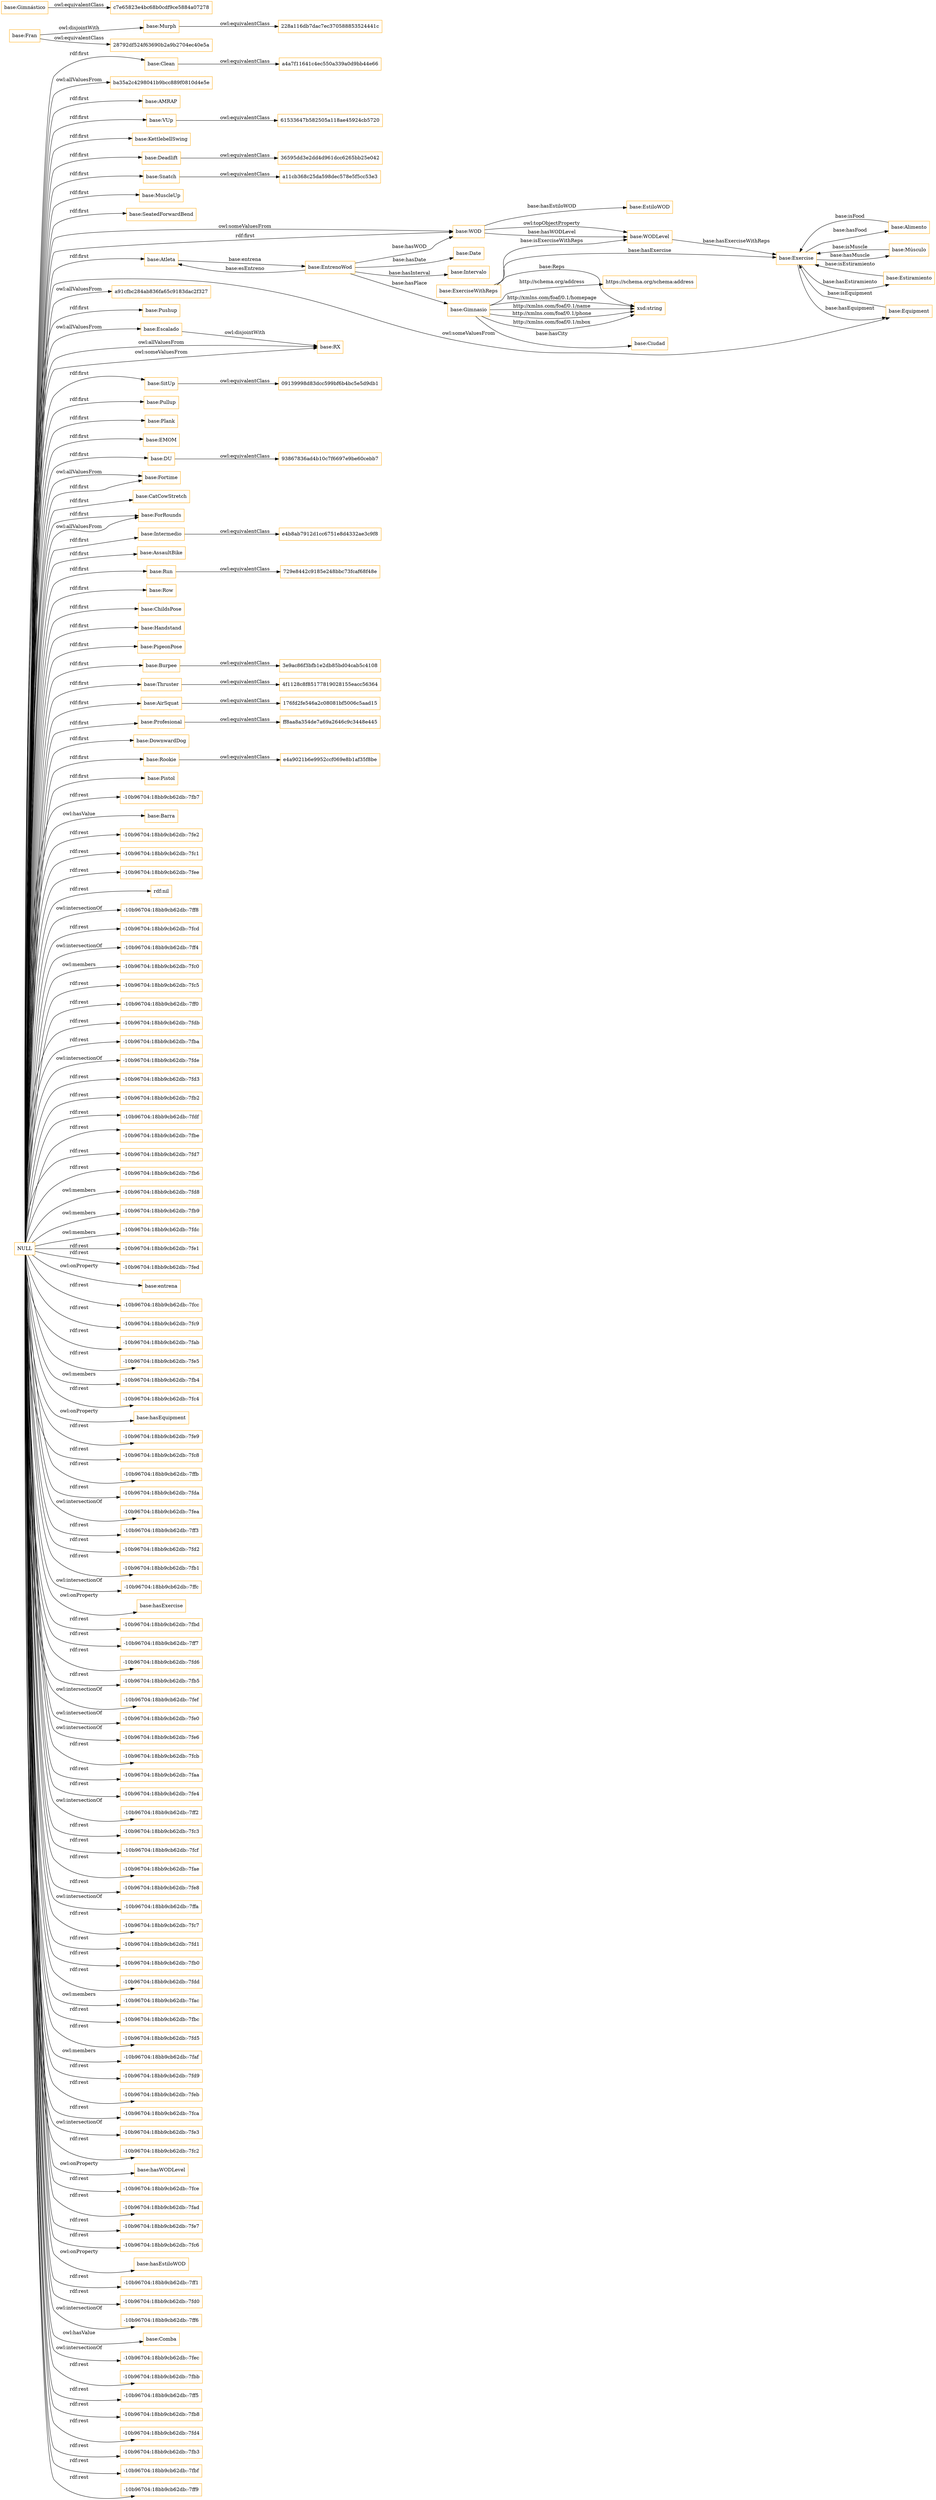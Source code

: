 digraph ar2dtool_diagram { 
rankdir=LR;
size="1501"
node [shape = rectangle, color="orange"]; "a4a7f11641c4ec550a339a0d9bb44e66" "ba35a2c4298041b9bcc889f0810d4e5e" "base:AMRAP" "base:EstiloWOD" "base:VUp" "base:KettlebellSwing" "base:Fran" "e4b8ab7912d1cc6751e8d4332ae3c9f8" "4f1128c8f85177819028155eacc56364" "base:Deadlift" "base:Snatch" "base:Alimento" "base:MuscleUp" "base:SeatedForwardBend" "base:Exercise" "base:Date" "base:Clean" "base:WOD" "a91cfbc284ab836fa65c9183dac2f327" "base:Pushup" "09139998d83dcc599bf6b4bc5e5d9db1" "729e8442c9185e248bbc73fcaf68f48e" "base:Escalado" "base:Murph" "base:ExerciseWithReps" "base:SitUp" "base:Pullup" "base:Músculo" "a11cb368c25da598dec578e5f5cc53e3" "base:Plank" "base:Atleta" "base:EMOM" "base:DU" "base:Fortime" "base:CatCowStretch" "61533647b582505a118ae45924cb5720" "28792df524f63690b2a9b2704ec40e5a" "base:ForRounds" "base:RX" "base:Intermedio" "93867836ad4b10c7f6697e9be60cebb7" "base:Gimnástico" "176fd2fe546a2c08081bf5006c5aad15" "base:AssaultBike" "3e9ac86f3bfb1e2db85bd04cab5c4108" "base:EntrenoWod" "base:Run" "base:Row" "base:ChildsPose" "base:Handstand" "base:WODLevel" "base:PigeonPose" "base:Estiramiento" "base:Burpee" "e4a9021b6e9952ccf069e8b1af35f8be" "base:Thruster" "ff8aa8a354de7a69a2646c9c3448e445" "base:Intervalo" "base:AirSquat" "base:Profesional" "228a116db7dac7ec370588853524441c" "base:DownwardDog" "36595dd3e2dd4d961dcc6265bb25e042" "base:Rookie" "c7e65823e4bc68b0cdf9ce5884a07278" "base:Equipment" "base:Ciudad" "base:Pistol" "base:Gimnasio" ; /*classes style*/
	"base:SitUp" -> "09139998d83dcc599bf6b4bc5e5d9db1" [ label = "owl:equivalentClass" ];
	"base:Fran" -> "base:Murph" [ label = "owl:disjointWith" ];
	"base:Fran" -> "28792df524f63690b2a9b2704ec40e5a" [ label = "owl:equivalentClass" ];
	"base:Clean" -> "a4a7f11641c4ec550a339a0d9bb44e66" [ label = "owl:equivalentClass" ];
	"base:Snatch" -> "a11cb368c25da598dec578e5f5cc53e3" [ label = "owl:equivalentClass" ];
	"base:Deadlift" -> "36595dd3e2dd4d961dcc6265bb25e042" [ label = "owl:equivalentClass" ];
	"base:Murph" -> "228a116db7dac7ec370588853524441c" [ label = "owl:equivalentClass" ];
	"base:DU" -> "93867836ad4b10c7f6697e9be60cebb7" [ label = "owl:equivalentClass" ];
	"base:Thruster" -> "4f1128c8f85177819028155eacc56364" [ label = "owl:equivalentClass" ];
	"base:VUp" -> "61533647b582505a118ae45924cb5720" [ label = "owl:equivalentClass" ];
	"base:Run" -> "729e8442c9185e248bbc73fcaf68f48e" [ label = "owl:equivalentClass" ];
	"base:Gimnástico" -> "c7e65823e4bc68b0cdf9ce5884a07278" [ label = "owl:equivalentClass" ];
	"NULL" -> "-10b96704:18bb9cb62db:-7fb7" [ label = "rdf:rest" ];
	"NULL" -> "a91cfbc284ab836fa65c9183dac2f327" [ label = "owl:allValuesFrom" ];
	"NULL" -> "base:Barra" [ label = "owl:hasValue" ];
	"NULL" -> "-10b96704:18bb9cb62db:-7fe2" [ label = "rdf:rest" ];
	"NULL" -> "ba35a2c4298041b9bcc889f0810d4e5e" [ label = "owl:allValuesFrom" ];
	"NULL" -> "-10b96704:18bb9cb62db:-7fc1" [ label = "rdf:rest" ];
	"NULL" -> "-10b96704:18bb9cb62db:-7fee" [ label = "rdf:rest" ];
	"NULL" -> "rdf:nil" [ label = "rdf:rest" ];
	"NULL" -> "-10b96704:18bb9cb62db:-7ff8" [ label = "owl:intersectionOf" ];
	"NULL" -> "-10b96704:18bb9cb62db:-7fcd" [ label = "rdf:rest" ];
	"NULL" -> "-10b96704:18bb9cb62db:-7ff4" [ label = "owl:intersectionOf" ];
	"NULL" -> "-10b96704:18bb9cb62db:-7fc0" [ label = "owl:members" ];
	"NULL" -> "-10b96704:18bb9cb62db:-7fc5" [ label = "rdf:rest" ];
	"NULL" -> "base:AMRAP" [ label = "rdf:first" ];
	"NULL" -> "-10b96704:18bb9cb62db:-7ff0" [ label = "rdf:rest" ];
	"NULL" -> "-10b96704:18bb9cb62db:-7fdb" [ label = "rdf:rest" ];
	"NULL" -> "base:SitUp" [ label = "rdf:first" ];
	"NULL" -> "-10b96704:18bb9cb62db:-7fba" [ label = "rdf:rest" ];
	"NULL" -> "-10b96704:18bb9cb62db:-7fde" [ label = "owl:intersectionOf" ];
	"NULL" -> "-10b96704:18bb9cb62db:-7fd3" [ label = "rdf:rest" ];
	"NULL" -> "base:Plank" [ label = "rdf:first" ];
	"NULL" -> "-10b96704:18bb9cb62db:-7fb2" [ label = "rdf:rest" ];
	"NULL" -> "base:WOD" [ label = "owl:someValuesFrom" ];
	"NULL" -> "-10b96704:18bb9cb62db:-7fdf" [ label = "rdf:rest" ];
	"NULL" -> "-10b96704:18bb9cb62db:-7fbe" [ label = "rdf:rest" ];
	"NULL" -> "-10b96704:18bb9cb62db:-7fd7" [ label = "rdf:rest" ];
	"NULL" -> "-10b96704:18bb9cb62db:-7fb6" [ label = "rdf:rest" ];
	"NULL" -> "-10b96704:18bb9cb62db:-7fd8" [ label = "owl:members" ];
	"NULL" -> "-10b96704:18bb9cb62db:-7fb9" [ label = "owl:members" ];
	"NULL" -> "base:Equipment" [ label = "owl:someValuesFrom" ];
	"NULL" -> "base:Thruster" [ label = "rdf:first" ];
	"NULL" -> "-10b96704:18bb9cb62db:-7fdc" [ label = "owl:members" ];
	"NULL" -> "-10b96704:18bb9cb62db:-7fe1" [ label = "rdf:rest" ];
	"NULL" -> "-10b96704:18bb9cb62db:-7fed" [ label = "rdf:rest" ];
	"NULL" -> "base:entrena" [ label = "owl:onProperty" ];
	"NULL" -> "-10b96704:18bb9cb62db:-7fcc" [ label = "rdf:rest" ];
	"NULL" -> "-10b96704:18bb9cb62db:-7fc9" [ label = "rdf:rest" ];
	"NULL" -> "-10b96704:18bb9cb62db:-7fab" [ label = "rdf:rest" ];
	"NULL" -> "-10b96704:18bb9cb62db:-7fe5" [ label = "rdf:rest" ];
	"NULL" -> "-10b96704:18bb9cb62db:-7fb4" [ label = "owl:members" ];
	"NULL" -> "-10b96704:18bb9cb62db:-7fc4" [ label = "rdf:rest" ];
	"NULL" -> "base:hasEquipment" [ label = "owl:onProperty" ];
	"NULL" -> "-10b96704:18bb9cb62db:-7fe9" [ label = "rdf:rest" ];
	"NULL" -> "-10b96704:18bb9cb62db:-7fc8" [ label = "rdf:rest" ];
	"NULL" -> "base:KettlebellSwing" [ label = "rdf:first" ];
	"NULL" -> "-10b96704:18bb9cb62db:-7ffb" [ label = "rdf:rest" ];
	"NULL" -> "-10b96704:18bb9cb62db:-7fda" [ label = "rdf:rest" ];
	"NULL" -> "base:Burpee" [ label = "rdf:first" ];
	"NULL" -> "-10b96704:18bb9cb62db:-7fea" [ label = "owl:intersectionOf" ];
	"NULL" -> "-10b96704:18bb9cb62db:-7ff3" [ label = "rdf:rest" ];
	"NULL" -> "-10b96704:18bb9cb62db:-7fd2" [ label = "rdf:rest" ];
	"NULL" -> "-10b96704:18bb9cb62db:-7fb1" [ label = "rdf:rest" ];
	"NULL" -> "-10b96704:18bb9cb62db:-7ffc" [ label = "owl:intersectionOf" ];
	"NULL" -> "base:hasExercise" [ label = "owl:onProperty" ];
	"NULL" -> "base:Intermedio" [ label = "rdf:first" ];
	"NULL" -> "-10b96704:18bb9cb62db:-7fbd" [ label = "rdf:rest" ];
	"NULL" -> "-10b96704:18bb9cb62db:-7ff7" [ label = "rdf:rest" ];
	"NULL" -> "-10b96704:18bb9cb62db:-7fd6" [ label = "rdf:rest" ];
	"NULL" -> "base:Deadlift" [ label = "rdf:first" ];
	"NULL" -> "-10b96704:18bb9cb62db:-7fb5" [ label = "rdf:rest" ];
	"NULL" -> "base:Handstand" [ label = "rdf:first" ];
	"NULL" -> "-10b96704:18bb9cb62db:-7fef" [ label = "owl:intersectionOf" ];
	"NULL" -> "base:AirSquat" [ label = "rdf:first" ];
	"NULL" -> "-10b96704:18bb9cb62db:-7fe0" [ label = "owl:intersectionOf" ];
	"NULL" -> "-10b96704:18bb9cb62db:-7fe6" [ label = "owl:intersectionOf" ];
	"NULL" -> "base:ForRounds" [ label = "owl:allValuesFrom" ];
	"NULL" -> "-10b96704:18bb9cb62db:-7fcb" [ label = "rdf:rest" ];
	"NULL" -> "base:AssaultBike" [ label = "rdf:first" ];
	"NULL" -> "-10b96704:18bb9cb62db:-7faa" [ label = "rdf:rest" ];
	"NULL" -> "-10b96704:18bb9cb62db:-7fe4" [ label = "rdf:rest" ];
	"NULL" -> "base:PigeonPose" [ label = "rdf:first" ];
	"NULL" -> "-10b96704:18bb9cb62db:-7ff2" [ label = "owl:intersectionOf" ];
	"NULL" -> "-10b96704:18bb9cb62db:-7fc3" [ label = "rdf:rest" ];
	"NULL" -> "base:RX" [ label = "owl:allValuesFrom" ];
	"NULL" -> "-10b96704:18bb9cb62db:-7fcf" [ label = "rdf:rest" ];
	"NULL" -> "base:ChildsPose" [ label = "rdf:first" ];
	"NULL" -> "base:MuscleUp" [ label = "rdf:first" ];
	"NULL" -> "-10b96704:18bb9cb62db:-7fae" [ label = "rdf:rest" ];
	"NULL" -> "-10b96704:18bb9cb62db:-7fe8" [ label = "rdf:rest" ];
	"NULL" -> "-10b96704:18bb9cb62db:-7ffa" [ label = "owl:intersectionOf" ];
	"NULL" -> "-10b96704:18bb9cb62db:-7fc7" [ label = "rdf:rest" ];
	"NULL" -> "base:CatCowStretch" [ label = "rdf:first" ];
	"NULL" -> "base:Pistol" [ label = "rdf:first" ];
	"NULL" -> "base:Snatch" [ label = "rdf:first" ];
	"NULL" -> "-10b96704:18bb9cb62db:-7fd1" [ label = "rdf:rest" ];
	"NULL" -> "-10b96704:18bb9cb62db:-7fb0" [ label = "rdf:rest" ];
	"NULL" -> "base:SeatedForwardBend" [ label = "rdf:first" ];
	"NULL" -> "base:Atleta" [ label = "rdf:first" ];
	"NULL" -> "-10b96704:18bb9cb62db:-7fdd" [ label = "rdf:rest" ];
	"NULL" -> "-10b96704:18bb9cb62db:-7fac" [ label = "owl:members" ];
	"NULL" -> "-10b96704:18bb9cb62db:-7fbc" [ label = "rdf:rest" ];
	"NULL" -> "-10b96704:18bb9cb62db:-7fd5" [ label = "rdf:rest" ];
	"NULL" -> "base:RX" [ label = "owl:someValuesFrom" ];
	"NULL" -> "base:Row" [ label = "rdf:first" ];
	"NULL" -> "-10b96704:18bb9cb62db:-7faf" [ label = "owl:members" ];
	"NULL" -> "-10b96704:18bb9cb62db:-7fd9" [ label = "rdf:rest" ];
	"NULL" -> "-10b96704:18bb9cb62db:-7feb" [ label = "rdf:rest" ];
	"NULL" -> "base:DU" [ label = "rdf:first" ];
	"NULL" -> "base:Escalado" [ label = "owl:allValuesFrom" ];
	"NULL" -> "-10b96704:18bb9cb62db:-7fca" [ label = "rdf:rest" ];
	"NULL" -> "-10b96704:18bb9cb62db:-7fe3" [ label = "owl:intersectionOf" ];
	"NULL" -> "-10b96704:18bb9cb62db:-7fc2" [ label = "rdf:rest" ];
	"NULL" -> "base:hasWODLevel" [ label = "owl:onProperty" ];
	"NULL" -> "base:Clean" [ label = "rdf:first" ];
	"NULL" -> "base:ForRounds" [ label = "rdf:first" ];
	"NULL" -> "-10b96704:18bb9cb62db:-7fce" [ label = "rdf:rest" ];
	"NULL" -> "-10b96704:18bb9cb62db:-7fad" [ label = "rdf:rest" ];
	"NULL" -> "-10b96704:18bb9cb62db:-7fe7" [ label = "rdf:rest" ];
	"NULL" -> "-10b96704:18bb9cb62db:-7fc6" [ label = "rdf:rest" ];
	"NULL" -> "base:hasEstiloWOD" [ label = "owl:onProperty" ];
	"NULL" -> "base:WOD" [ label = "rdf:first" ];
	"NULL" -> "base:Pullup" [ label = "rdf:first" ];
	"NULL" -> "-10b96704:18bb9cb62db:-7ff1" [ label = "rdf:rest" ];
	"NULL" -> "base:Run" [ label = "rdf:first" ];
	"NULL" -> "-10b96704:18bb9cb62db:-7fd0" [ label = "rdf:rest" ];
	"NULL" -> "base:Pushup" [ label = "rdf:first" ];
	"NULL" -> "-10b96704:18bb9cb62db:-7ff6" [ label = "owl:intersectionOf" ];
	"NULL" -> "base:Comba" [ label = "owl:hasValue" ];
	"NULL" -> "-10b96704:18bb9cb62db:-7fec" [ label = "owl:intersectionOf" ];
	"NULL" -> "base:DownwardDog" [ label = "rdf:first" ];
	"NULL" -> "base:VUp" [ label = "rdf:first" ];
	"NULL" -> "-10b96704:18bb9cb62db:-7fbb" [ label = "rdf:rest" ];
	"NULL" -> "base:Fortime" [ label = "rdf:first" ];
	"NULL" -> "-10b96704:18bb9cb62db:-7ff5" [ label = "rdf:rest" ];
	"NULL" -> "-10b96704:18bb9cb62db:-7fb8" [ label = "rdf:rest" ];
	"NULL" -> "base:EMOM" [ label = "rdf:first" ];
	"NULL" -> "-10b96704:18bb9cb62db:-7fd4" [ label = "rdf:rest" ];
	"NULL" -> "base:Profesional" [ label = "rdf:first" ];
	"NULL" -> "base:Fortime" [ label = "owl:allValuesFrom" ];
	"NULL" -> "-10b96704:18bb9cb62db:-7fb3" [ label = "rdf:rest" ];
	"NULL" -> "base:Rookie" [ label = "rdf:first" ];
	"NULL" -> "-10b96704:18bb9cb62db:-7fbf" [ label = "rdf:rest" ];
	"NULL" -> "-10b96704:18bb9cb62db:-7ff9" [ label = "rdf:rest" ];
	"base:AirSquat" -> "176fd2fe546a2c08081bf5006c5aad15" [ label = "owl:equivalentClass" ];
	"base:Profesional" -> "ff8aa8a354de7a69a2646c9c3448e445" [ label = "owl:equivalentClass" ];
	"base:Escalado" -> "base:RX" [ label = "owl:disjointWith" ];
	"base:Intermedio" -> "e4b8ab7912d1cc6751e8d4332ae3c9f8" [ label = "owl:equivalentClass" ];
	"base:Burpee" -> "3e9ac86f3bfb1e2db85bd04cab5c4108" [ label = "owl:equivalentClass" ];
	"base:Rookie" -> "e4a9021b6e9952ccf069e8b1af35f8be" [ label = "owl:equivalentClass" ];
	"base:WOD" -> "base:EstiloWOD" [ label = "base:hasEstiloWOD" ];
	"base:Gimnasio" -> "xsd:string" [ label = "http://xmlns.com/foaf/0.1/name" ];
	"base:Gimnasio" -> "xsd:string" [ label = "http://xmlns.com/foaf/0.1/phone" ];
	"base:EntrenoWod" -> "base:Gimnasio" [ label = "base:hasPlace" ];
	"base:WOD" -> "base:WODLevel" [ label = "owl:topObjectProperty" ];
	"base:ExerciseWithReps" -> "base:Exercise" [ label = "base:hasExercise" ];
	"base:Exercise" -> "base:Equipment" [ label = "base:hasEquipment" ];
	"base:Exercise" -> "base:Músculo" [ label = "base:hasMuscle" ];
	"base:Alimento" -> "base:Exercise" [ label = "base:isFood" ];
	"base:Gimnasio" -> "https://schema.org/schema:address" [ label = "http://schema.org/address" ];
	"base:EntrenoWod" -> "base:WOD" [ label = "base:hasWOD" ];
	"base:Gimnasio" -> "xsd:string" [ label = "http://xmlns.com/foaf/0.1/mbox" ];
	"base:Atleta" -> "base:EntrenoWod" [ label = "base:entrena" ];
	"base:WOD" -> "base:WODLevel" [ label = "base:hasWODLevel" ];
	"base:Exercise" -> "base:Estiramiento" [ label = "base:hasEstiramiento" ];
	"base:Gimnasio" -> "base:Ciudad" [ label = "base:hasCity" ];
	"base:Músculo" -> "base:Exercise" [ label = "base:isMuscle" ];
	"base:EntrenoWod" -> "base:Date" [ label = "base:hasDate" ];
	"base:ExerciseWithReps" -> "base:WODLevel" [ label = "base:isExerciseWithReps" ];
	"base:Equipment" -> "base:Exercise" [ label = "base:isEquipment" ];
	"base:WODLevel" -> "base:Exercise" [ label = "base:hasExerciseWithReps" ];
	"base:Exercise" -> "base:Alimento" [ label = "base:hasFood" ];
	"base:Estiramiento" -> "base:Exercise" [ label = "base:isEstiramiento" ];
	"base:EntrenoWod" -> "base:Atleta" [ label = "base:esEntreno" ];
	"base:EntrenoWod" -> "base:Intervalo" [ label = "base:hasInterval" ];
	"base:Gimnasio" -> "xsd:string" [ label = "http://xmlns.com/foaf/0.1/homepage" ];
	"base:ExerciseWithReps" -> "xsd:string" [ label = "base:Reps" ];

}

